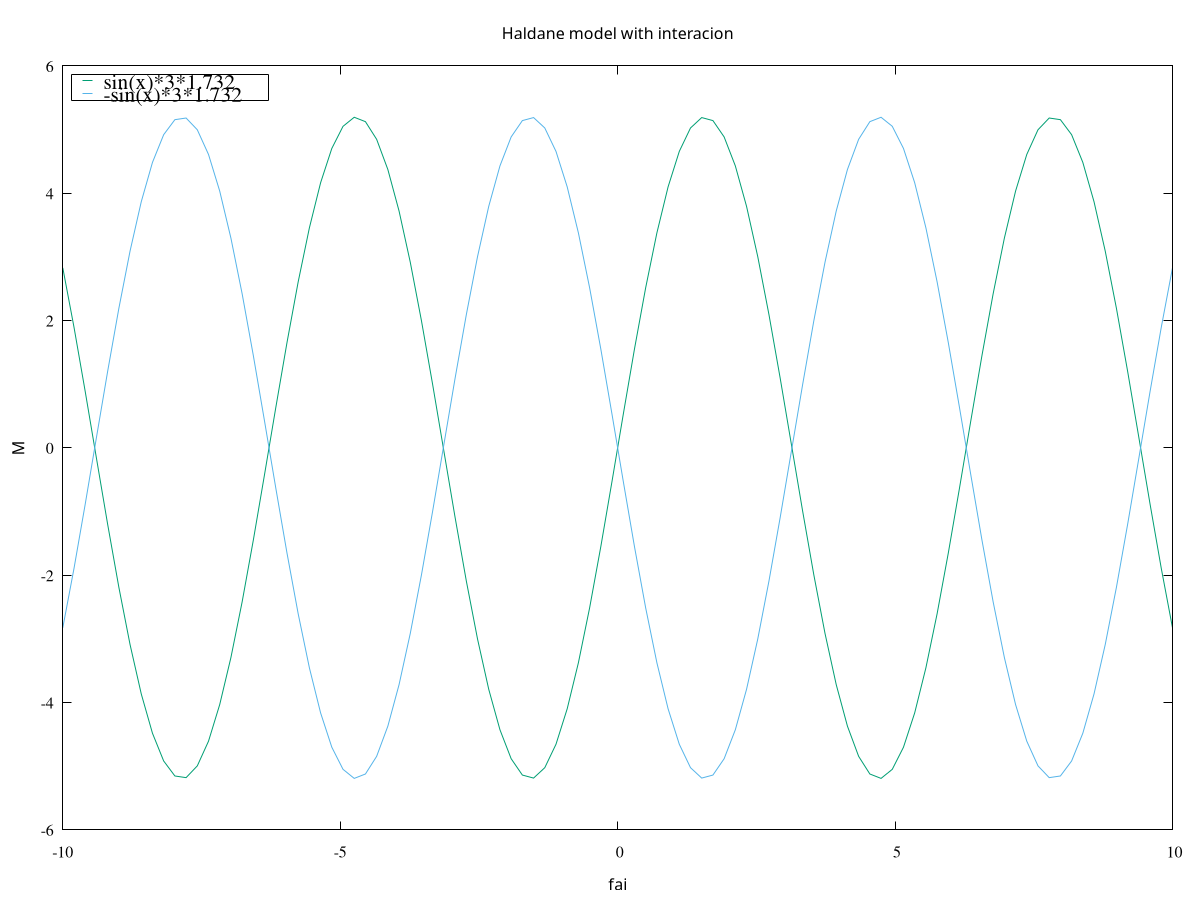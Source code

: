 reset
set   autoscale                        # scale axes automatically
set term postscript eps color blacktext "Times" 26
#set logscale x 
#set logscale y 
set output 'phase.eps'
set ylabel 'M'
#set log y
#set ylabel rotate right
set xlabel 'fai'
set xtics font "Times, 12"
set ytics font "Times, 12"
set title 'Haldane model with interacion'
set key box linestyle 1 lc rgb "black"
set key Left left samplen 0.1 reverse  
set key spacing 0.6 font "Times, 16" 
#set key width -3.0
set pointsize 0.2
set style line 1 lw 1.0 lc rgb "forest-green" lt 1
set style line 2 lw 1.0 lc rgb "tan1" lt 1

plot	'v1_plot' using 1:2 notitle with linespoints pt 7 lt 3 lc rgb "black",\
        sin(x)*3*1.732,\
        -sin(x)*3*1.732
                    

